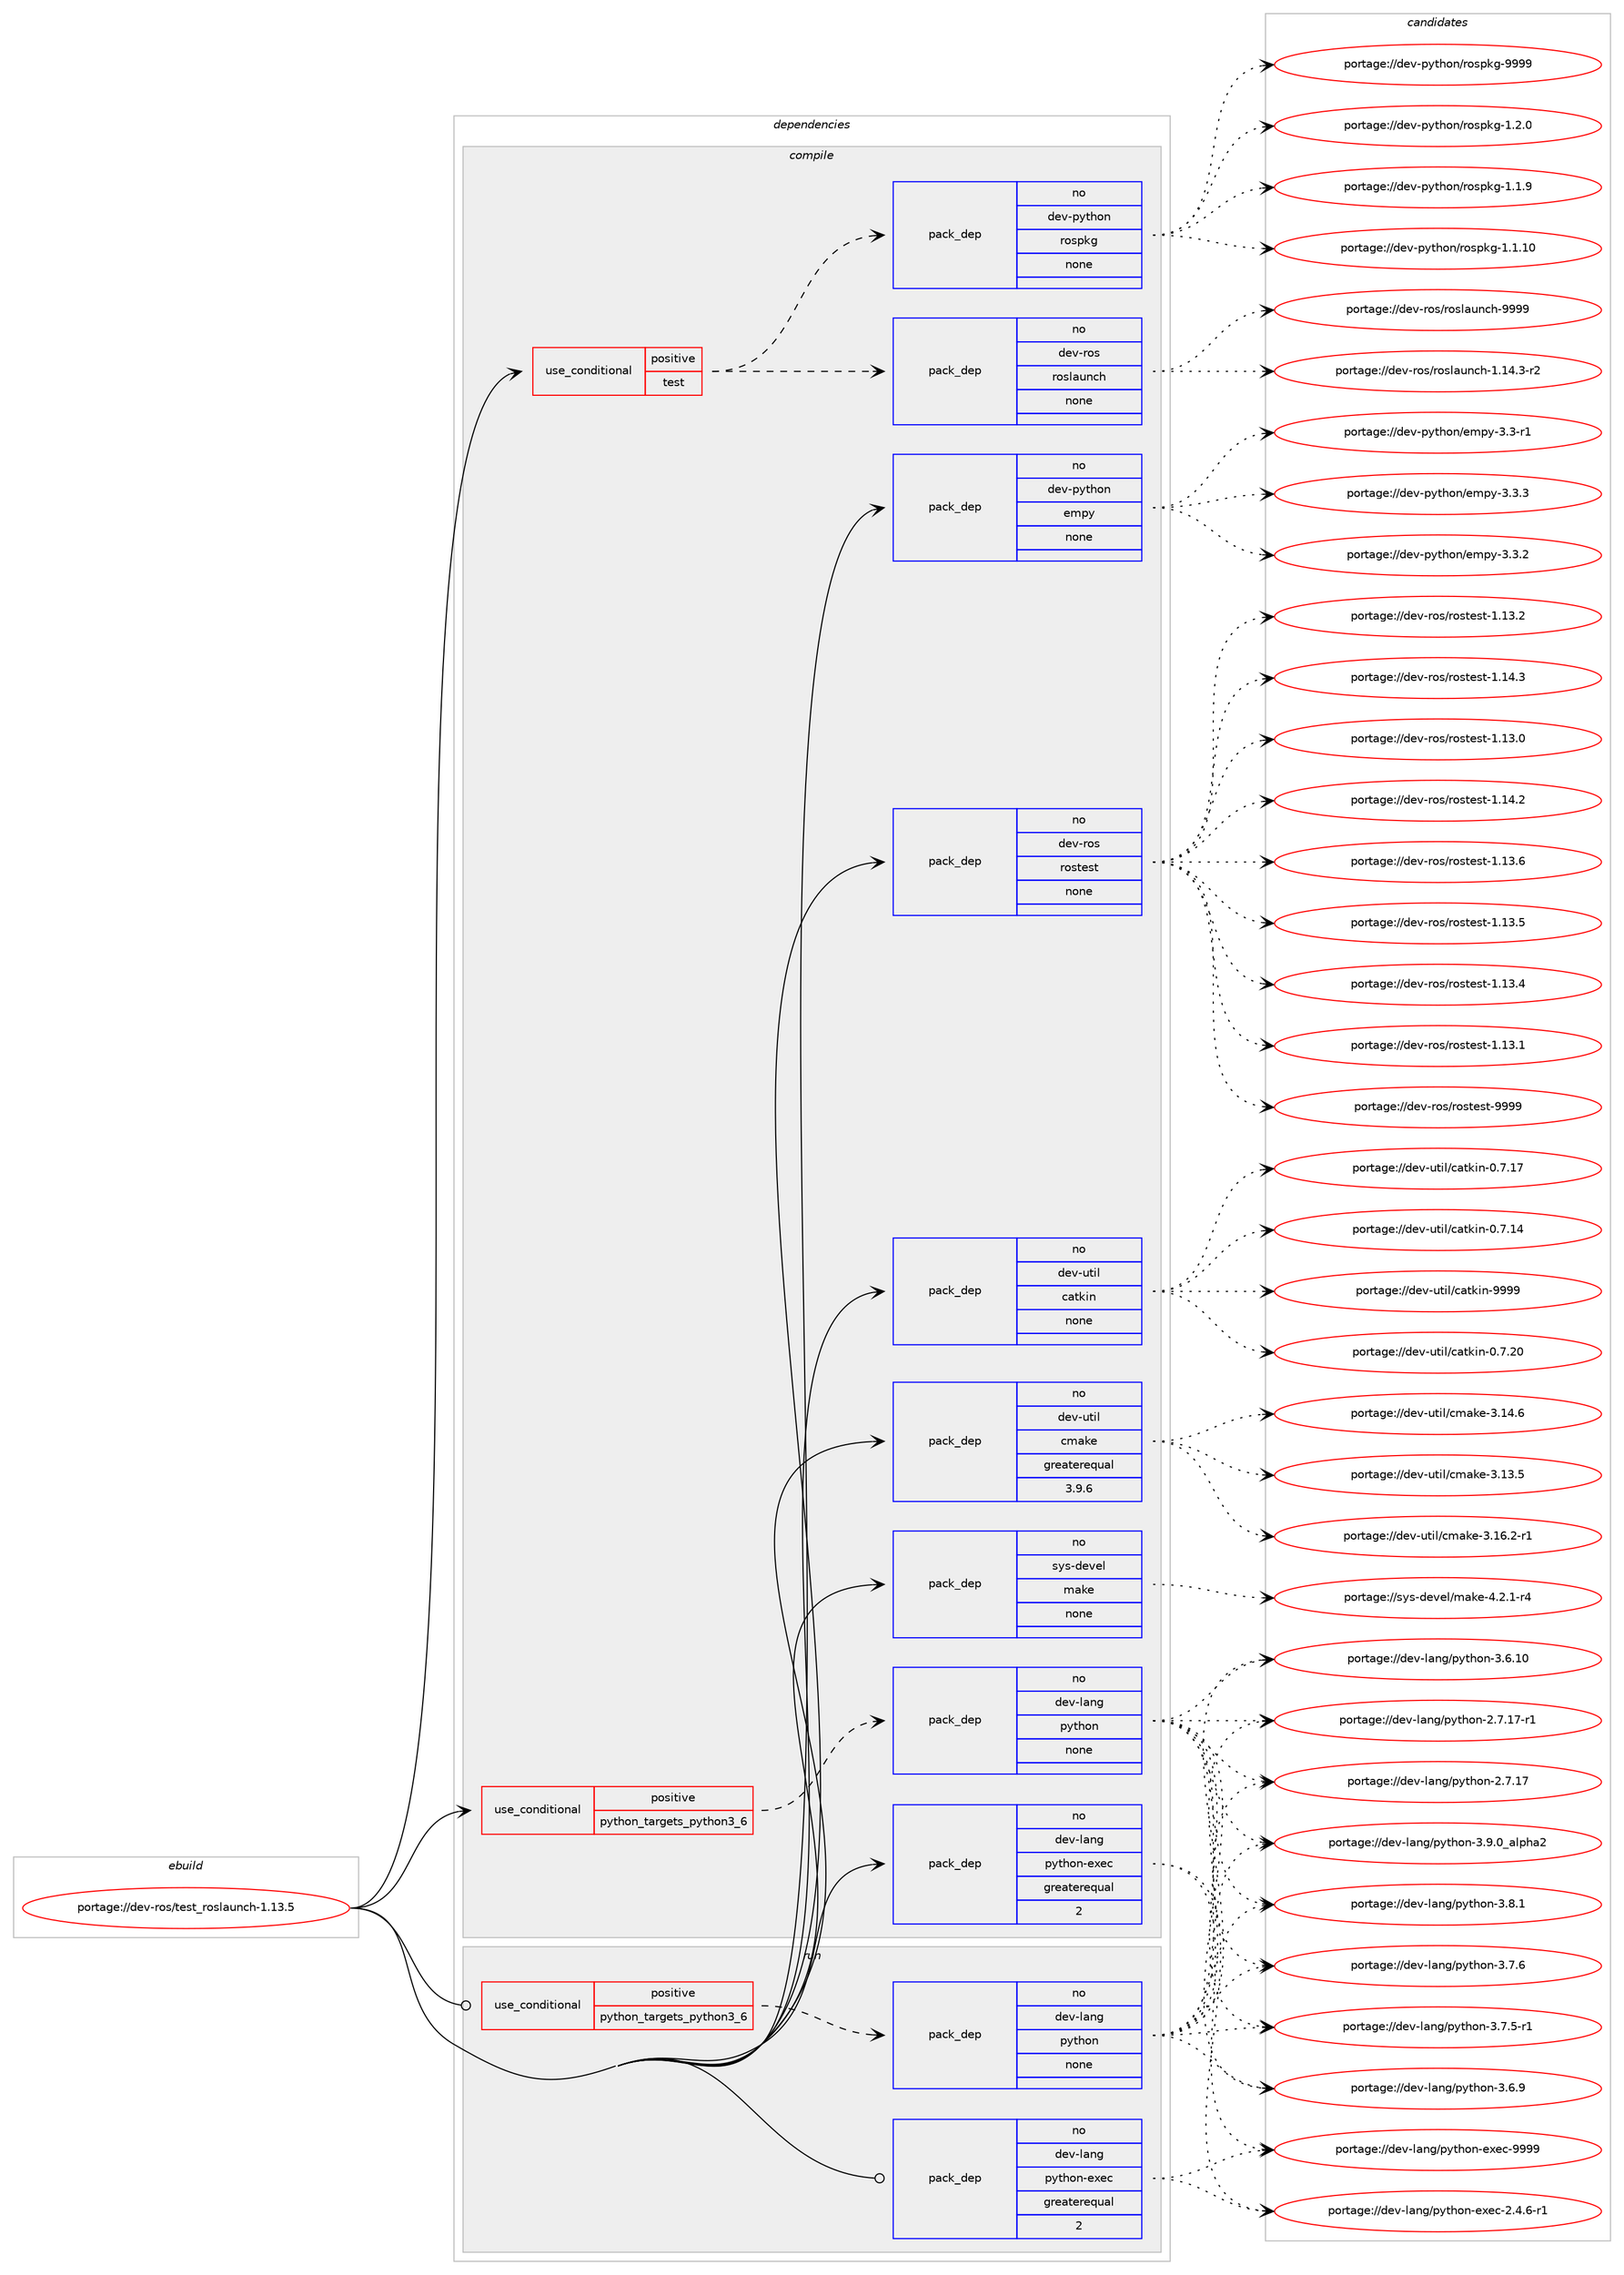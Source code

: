 digraph prolog {

# *************
# Graph options
# *************

newrank=true;
concentrate=true;
compound=true;
graph [rankdir=LR,fontname=Helvetica,fontsize=10,ranksep=1.5];#, ranksep=2.5, nodesep=0.2];
edge  [arrowhead=vee];
node  [fontname=Helvetica,fontsize=10];

# **********
# The ebuild
# **********

subgraph cluster_leftcol {
color=gray;
rank=same;
label=<<i>ebuild</i>>;
id [label="portage://dev-ros/test_roslaunch-1.13.5", color=red, width=4, href="../dev-ros/test_roslaunch-1.13.5.svg"];
}

# ****************
# The dependencies
# ****************

subgraph cluster_midcol {
color=gray;
label=<<i>dependencies</i>>;
subgraph cluster_compile {
fillcolor="#eeeeee";
style=filled;
label=<<i>compile</i>>;
subgraph cond96150 {
dependency377024 [label=<<TABLE BORDER="0" CELLBORDER="1" CELLSPACING="0" CELLPADDING="4"><TR><TD ROWSPAN="3" CELLPADDING="10">use_conditional</TD></TR><TR><TD>positive</TD></TR><TR><TD>python_targets_python3_6</TD></TR></TABLE>>, shape=none, color=red];
subgraph pack276021 {
dependency377025 [label=<<TABLE BORDER="0" CELLBORDER="1" CELLSPACING="0" CELLPADDING="4" WIDTH="220"><TR><TD ROWSPAN="6" CELLPADDING="30">pack_dep</TD></TR><TR><TD WIDTH="110">no</TD></TR><TR><TD>dev-lang</TD></TR><TR><TD>python</TD></TR><TR><TD>none</TD></TR><TR><TD></TD></TR></TABLE>>, shape=none, color=blue];
}
dependency377024:e -> dependency377025:w [weight=20,style="dashed",arrowhead="vee"];
}
id:e -> dependency377024:w [weight=20,style="solid",arrowhead="vee"];
subgraph cond96151 {
dependency377026 [label=<<TABLE BORDER="0" CELLBORDER="1" CELLSPACING="0" CELLPADDING="4"><TR><TD ROWSPAN="3" CELLPADDING="10">use_conditional</TD></TR><TR><TD>positive</TD></TR><TR><TD>test</TD></TR></TABLE>>, shape=none, color=red];
subgraph pack276022 {
dependency377027 [label=<<TABLE BORDER="0" CELLBORDER="1" CELLSPACING="0" CELLPADDING="4" WIDTH="220"><TR><TD ROWSPAN="6" CELLPADDING="30">pack_dep</TD></TR><TR><TD WIDTH="110">no</TD></TR><TR><TD>dev-ros</TD></TR><TR><TD>roslaunch</TD></TR><TR><TD>none</TD></TR><TR><TD></TD></TR></TABLE>>, shape=none, color=blue];
}
dependency377026:e -> dependency377027:w [weight=20,style="dashed",arrowhead="vee"];
subgraph pack276023 {
dependency377028 [label=<<TABLE BORDER="0" CELLBORDER="1" CELLSPACING="0" CELLPADDING="4" WIDTH="220"><TR><TD ROWSPAN="6" CELLPADDING="30">pack_dep</TD></TR><TR><TD WIDTH="110">no</TD></TR><TR><TD>dev-python</TD></TR><TR><TD>rospkg</TD></TR><TR><TD>none</TD></TR><TR><TD></TD></TR></TABLE>>, shape=none, color=blue];
}
dependency377026:e -> dependency377028:w [weight=20,style="dashed",arrowhead="vee"];
}
id:e -> dependency377026:w [weight=20,style="solid",arrowhead="vee"];
subgraph pack276024 {
dependency377029 [label=<<TABLE BORDER="0" CELLBORDER="1" CELLSPACING="0" CELLPADDING="4" WIDTH="220"><TR><TD ROWSPAN="6" CELLPADDING="30">pack_dep</TD></TR><TR><TD WIDTH="110">no</TD></TR><TR><TD>dev-lang</TD></TR><TR><TD>python-exec</TD></TR><TR><TD>greaterequal</TD></TR><TR><TD>2</TD></TR></TABLE>>, shape=none, color=blue];
}
id:e -> dependency377029:w [weight=20,style="solid",arrowhead="vee"];
subgraph pack276025 {
dependency377030 [label=<<TABLE BORDER="0" CELLBORDER="1" CELLSPACING="0" CELLPADDING="4" WIDTH="220"><TR><TD ROWSPAN="6" CELLPADDING="30">pack_dep</TD></TR><TR><TD WIDTH="110">no</TD></TR><TR><TD>dev-python</TD></TR><TR><TD>empy</TD></TR><TR><TD>none</TD></TR><TR><TD></TD></TR></TABLE>>, shape=none, color=blue];
}
id:e -> dependency377030:w [weight=20,style="solid",arrowhead="vee"];
subgraph pack276026 {
dependency377031 [label=<<TABLE BORDER="0" CELLBORDER="1" CELLSPACING="0" CELLPADDING="4" WIDTH="220"><TR><TD ROWSPAN="6" CELLPADDING="30">pack_dep</TD></TR><TR><TD WIDTH="110">no</TD></TR><TR><TD>dev-ros</TD></TR><TR><TD>rostest</TD></TR><TR><TD>none</TD></TR><TR><TD></TD></TR></TABLE>>, shape=none, color=blue];
}
id:e -> dependency377031:w [weight=20,style="solid",arrowhead="vee"];
subgraph pack276027 {
dependency377032 [label=<<TABLE BORDER="0" CELLBORDER="1" CELLSPACING="0" CELLPADDING="4" WIDTH="220"><TR><TD ROWSPAN="6" CELLPADDING="30">pack_dep</TD></TR><TR><TD WIDTH="110">no</TD></TR><TR><TD>dev-util</TD></TR><TR><TD>catkin</TD></TR><TR><TD>none</TD></TR><TR><TD></TD></TR></TABLE>>, shape=none, color=blue];
}
id:e -> dependency377032:w [weight=20,style="solid",arrowhead="vee"];
subgraph pack276028 {
dependency377033 [label=<<TABLE BORDER="0" CELLBORDER="1" CELLSPACING="0" CELLPADDING="4" WIDTH="220"><TR><TD ROWSPAN="6" CELLPADDING="30">pack_dep</TD></TR><TR><TD WIDTH="110">no</TD></TR><TR><TD>dev-util</TD></TR><TR><TD>cmake</TD></TR><TR><TD>greaterequal</TD></TR><TR><TD>3.9.6</TD></TR></TABLE>>, shape=none, color=blue];
}
id:e -> dependency377033:w [weight=20,style="solid",arrowhead="vee"];
subgraph pack276029 {
dependency377034 [label=<<TABLE BORDER="0" CELLBORDER="1" CELLSPACING="0" CELLPADDING="4" WIDTH="220"><TR><TD ROWSPAN="6" CELLPADDING="30">pack_dep</TD></TR><TR><TD WIDTH="110">no</TD></TR><TR><TD>sys-devel</TD></TR><TR><TD>make</TD></TR><TR><TD>none</TD></TR><TR><TD></TD></TR></TABLE>>, shape=none, color=blue];
}
id:e -> dependency377034:w [weight=20,style="solid",arrowhead="vee"];
}
subgraph cluster_compileandrun {
fillcolor="#eeeeee";
style=filled;
label=<<i>compile and run</i>>;
}
subgraph cluster_run {
fillcolor="#eeeeee";
style=filled;
label=<<i>run</i>>;
subgraph cond96152 {
dependency377035 [label=<<TABLE BORDER="0" CELLBORDER="1" CELLSPACING="0" CELLPADDING="4"><TR><TD ROWSPAN="3" CELLPADDING="10">use_conditional</TD></TR><TR><TD>positive</TD></TR><TR><TD>python_targets_python3_6</TD></TR></TABLE>>, shape=none, color=red];
subgraph pack276030 {
dependency377036 [label=<<TABLE BORDER="0" CELLBORDER="1" CELLSPACING="0" CELLPADDING="4" WIDTH="220"><TR><TD ROWSPAN="6" CELLPADDING="30">pack_dep</TD></TR><TR><TD WIDTH="110">no</TD></TR><TR><TD>dev-lang</TD></TR><TR><TD>python</TD></TR><TR><TD>none</TD></TR><TR><TD></TD></TR></TABLE>>, shape=none, color=blue];
}
dependency377035:e -> dependency377036:w [weight=20,style="dashed",arrowhead="vee"];
}
id:e -> dependency377035:w [weight=20,style="solid",arrowhead="odot"];
subgraph pack276031 {
dependency377037 [label=<<TABLE BORDER="0" CELLBORDER="1" CELLSPACING="0" CELLPADDING="4" WIDTH="220"><TR><TD ROWSPAN="6" CELLPADDING="30">pack_dep</TD></TR><TR><TD WIDTH="110">no</TD></TR><TR><TD>dev-lang</TD></TR><TR><TD>python-exec</TD></TR><TR><TD>greaterequal</TD></TR><TR><TD>2</TD></TR></TABLE>>, shape=none, color=blue];
}
id:e -> dependency377037:w [weight=20,style="solid",arrowhead="odot"];
}
}

# **************
# The candidates
# **************

subgraph cluster_choices {
rank=same;
color=gray;
label=<<i>candidates</i>>;

subgraph choice276021 {
color=black;
nodesep=1;
choice10010111845108971101034711212111610411111045514657464895971081121049750 [label="portage://dev-lang/python-3.9.0_alpha2", color=red, width=4,href="../dev-lang/python-3.9.0_alpha2.svg"];
choice100101118451089711010347112121116104111110455146564649 [label="portage://dev-lang/python-3.8.1", color=red, width=4,href="../dev-lang/python-3.8.1.svg"];
choice100101118451089711010347112121116104111110455146554654 [label="portage://dev-lang/python-3.7.6", color=red, width=4,href="../dev-lang/python-3.7.6.svg"];
choice1001011184510897110103471121211161041111104551465546534511449 [label="portage://dev-lang/python-3.7.5-r1", color=red, width=4,href="../dev-lang/python-3.7.5-r1.svg"];
choice100101118451089711010347112121116104111110455146544657 [label="portage://dev-lang/python-3.6.9", color=red, width=4,href="../dev-lang/python-3.6.9.svg"];
choice10010111845108971101034711212111610411111045514654464948 [label="portage://dev-lang/python-3.6.10", color=red, width=4,href="../dev-lang/python-3.6.10.svg"];
choice100101118451089711010347112121116104111110455046554649554511449 [label="portage://dev-lang/python-2.7.17-r1", color=red, width=4,href="../dev-lang/python-2.7.17-r1.svg"];
choice10010111845108971101034711212111610411111045504655464955 [label="portage://dev-lang/python-2.7.17", color=red, width=4,href="../dev-lang/python-2.7.17.svg"];
dependency377025:e -> choice10010111845108971101034711212111610411111045514657464895971081121049750:w [style=dotted,weight="100"];
dependency377025:e -> choice100101118451089711010347112121116104111110455146564649:w [style=dotted,weight="100"];
dependency377025:e -> choice100101118451089711010347112121116104111110455146554654:w [style=dotted,weight="100"];
dependency377025:e -> choice1001011184510897110103471121211161041111104551465546534511449:w [style=dotted,weight="100"];
dependency377025:e -> choice100101118451089711010347112121116104111110455146544657:w [style=dotted,weight="100"];
dependency377025:e -> choice10010111845108971101034711212111610411111045514654464948:w [style=dotted,weight="100"];
dependency377025:e -> choice100101118451089711010347112121116104111110455046554649554511449:w [style=dotted,weight="100"];
dependency377025:e -> choice10010111845108971101034711212111610411111045504655464955:w [style=dotted,weight="100"];
}
subgraph choice276022 {
color=black;
nodesep=1;
choice100101118451141111154711411111510897117110991044557575757 [label="portage://dev-ros/roslaunch-9999", color=red, width=4,href="../dev-ros/roslaunch-9999.svg"];
choice10010111845114111115471141111151089711711099104454946495246514511450 [label="portage://dev-ros/roslaunch-1.14.3-r2", color=red, width=4,href="../dev-ros/roslaunch-1.14.3-r2.svg"];
dependency377027:e -> choice100101118451141111154711411111510897117110991044557575757:w [style=dotted,weight="100"];
dependency377027:e -> choice10010111845114111115471141111151089711711099104454946495246514511450:w [style=dotted,weight="100"];
}
subgraph choice276023 {
color=black;
nodesep=1;
choice10010111845112121116104111110471141111151121071034557575757 [label="portage://dev-python/rospkg-9999", color=red, width=4,href="../dev-python/rospkg-9999.svg"];
choice1001011184511212111610411111047114111115112107103454946504648 [label="portage://dev-python/rospkg-1.2.0", color=red, width=4,href="../dev-python/rospkg-1.2.0.svg"];
choice1001011184511212111610411111047114111115112107103454946494657 [label="portage://dev-python/rospkg-1.1.9", color=red, width=4,href="../dev-python/rospkg-1.1.9.svg"];
choice100101118451121211161041111104711411111511210710345494649464948 [label="portage://dev-python/rospkg-1.1.10", color=red, width=4,href="../dev-python/rospkg-1.1.10.svg"];
dependency377028:e -> choice10010111845112121116104111110471141111151121071034557575757:w [style=dotted,weight="100"];
dependency377028:e -> choice1001011184511212111610411111047114111115112107103454946504648:w [style=dotted,weight="100"];
dependency377028:e -> choice1001011184511212111610411111047114111115112107103454946494657:w [style=dotted,weight="100"];
dependency377028:e -> choice100101118451121211161041111104711411111511210710345494649464948:w [style=dotted,weight="100"];
}
subgraph choice276024 {
color=black;
nodesep=1;
choice10010111845108971101034711212111610411111045101120101994557575757 [label="portage://dev-lang/python-exec-9999", color=red, width=4,href="../dev-lang/python-exec-9999.svg"];
choice10010111845108971101034711212111610411111045101120101994550465246544511449 [label="portage://dev-lang/python-exec-2.4.6-r1", color=red, width=4,href="../dev-lang/python-exec-2.4.6-r1.svg"];
dependency377029:e -> choice10010111845108971101034711212111610411111045101120101994557575757:w [style=dotted,weight="100"];
dependency377029:e -> choice10010111845108971101034711212111610411111045101120101994550465246544511449:w [style=dotted,weight="100"];
}
subgraph choice276025 {
color=black;
nodesep=1;
choice1001011184511212111610411111047101109112121455146514651 [label="portage://dev-python/empy-3.3.3", color=red, width=4,href="../dev-python/empy-3.3.3.svg"];
choice1001011184511212111610411111047101109112121455146514650 [label="portage://dev-python/empy-3.3.2", color=red, width=4,href="../dev-python/empy-3.3.2.svg"];
choice1001011184511212111610411111047101109112121455146514511449 [label="portage://dev-python/empy-3.3-r1", color=red, width=4,href="../dev-python/empy-3.3-r1.svg"];
dependency377030:e -> choice1001011184511212111610411111047101109112121455146514651:w [style=dotted,weight="100"];
dependency377030:e -> choice1001011184511212111610411111047101109112121455146514650:w [style=dotted,weight="100"];
dependency377030:e -> choice1001011184511212111610411111047101109112121455146514511449:w [style=dotted,weight="100"];
}
subgraph choice276026 {
color=black;
nodesep=1;
choice10010111845114111115471141111151161011151164557575757 [label="portage://dev-ros/rostest-9999", color=red, width=4,href="../dev-ros/rostest-9999.svg"];
choice100101118451141111154711411111511610111511645494649524651 [label="portage://dev-ros/rostest-1.14.3", color=red, width=4,href="../dev-ros/rostest-1.14.3.svg"];
choice100101118451141111154711411111511610111511645494649524650 [label="portage://dev-ros/rostest-1.14.2", color=red, width=4,href="../dev-ros/rostest-1.14.2.svg"];
choice100101118451141111154711411111511610111511645494649514654 [label="portage://dev-ros/rostest-1.13.6", color=red, width=4,href="../dev-ros/rostest-1.13.6.svg"];
choice100101118451141111154711411111511610111511645494649514653 [label="portage://dev-ros/rostest-1.13.5", color=red, width=4,href="../dev-ros/rostest-1.13.5.svg"];
choice100101118451141111154711411111511610111511645494649514652 [label="portage://dev-ros/rostest-1.13.4", color=red, width=4,href="../dev-ros/rostest-1.13.4.svg"];
choice100101118451141111154711411111511610111511645494649514650 [label="portage://dev-ros/rostest-1.13.2", color=red, width=4,href="../dev-ros/rostest-1.13.2.svg"];
choice100101118451141111154711411111511610111511645494649514649 [label="portage://dev-ros/rostest-1.13.1", color=red, width=4,href="../dev-ros/rostest-1.13.1.svg"];
choice100101118451141111154711411111511610111511645494649514648 [label="portage://dev-ros/rostest-1.13.0", color=red, width=4,href="../dev-ros/rostest-1.13.0.svg"];
dependency377031:e -> choice10010111845114111115471141111151161011151164557575757:w [style=dotted,weight="100"];
dependency377031:e -> choice100101118451141111154711411111511610111511645494649524651:w [style=dotted,weight="100"];
dependency377031:e -> choice100101118451141111154711411111511610111511645494649524650:w [style=dotted,weight="100"];
dependency377031:e -> choice100101118451141111154711411111511610111511645494649514654:w [style=dotted,weight="100"];
dependency377031:e -> choice100101118451141111154711411111511610111511645494649514653:w [style=dotted,weight="100"];
dependency377031:e -> choice100101118451141111154711411111511610111511645494649514652:w [style=dotted,weight="100"];
dependency377031:e -> choice100101118451141111154711411111511610111511645494649514650:w [style=dotted,weight="100"];
dependency377031:e -> choice100101118451141111154711411111511610111511645494649514649:w [style=dotted,weight="100"];
dependency377031:e -> choice100101118451141111154711411111511610111511645494649514648:w [style=dotted,weight="100"];
}
subgraph choice276027 {
color=black;
nodesep=1;
choice100101118451171161051084799971161071051104557575757 [label="portage://dev-util/catkin-9999", color=red, width=4,href="../dev-util/catkin-9999.svg"];
choice1001011184511711610510847999711610710511045484655465048 [label="portage://dev-util/catkin-0.7.20", color=red, width=4,href="../dev-util/catkin-0.7.20.svg"];
choice1001011184511711610510847999711610710511045484655464955 [label="portage://dev-util/catkin-0.7.17", color=red, width=4,href="../dev-util/catkin-0.7.17.svg"];
choice1001011184511711610510847999711610710511045484655464952 [label="portage://dev-util/catkin-0.7.14", color=red, width=4,href="../dev-util/catkin-0.7.14.svg"];
dependency377032:e -> choice100101118451171161051084799971161071051104557575757:w [style=dotted,weight="100"];
dependency377032:e -> choice1001011184511711610510847999711610710511045484655465048:w [style=dotted,weight="100"];
dependency377032:e -> choice1001011184511711610510847999711610710511045484655464955:w [style=dotted,weight="100"];
dependency377032:e -> choice1001011184511711610510847999711610710511045484655464952:w [style=dotted,weight="100"];
}
subgraph choice276028 {
color=black;
nodesep=1;
choice10010111845117116105108479910997107101455146495446504511449 [label="portage://dev-util/cmake-3.16.2-r1", color=red, width=4,href="../dev-util/cmake-3.16.2-r1.svg"];
choice1001011184511711610510847991099710710145514649524654 [label="portage://dev-util/cmake-3.14.6", color=red, width=4,href="../dev-util/cmake-3.14.6.svg"];
choice1001011184511711610510847991099710710145514649514653 [label="portage://dev-util/cmake-3.13.5", color=red, width=4,href="../dev-util/cmake-3.13.5.svg"];
dependency377033:e -> choice10010111845117116105108479910997107101455146495446504511449:w [style=dotted,weight="100"];
dependency377033:e -> choice1001011184511711610510847991099710710145514649524654:w [style=dotted,weight="100"];
dependency377033:e -> choice1001011184511711610510847991099710710145514649514653:w [style=dotted,weight="100"];
}
subgraph choice276029 {
color=black;
nodesep=1;
choice1151211154510010111810110847109971071014552465046494511452 [label="portage://sys-devel/make-4.2.1-r4", color=red, width=4,href="../sys-devel/make-4.2.1-r4.svg"];
dependency377034:e -> choice1151211154510010111810110847109971071014552465046494511452:w [style=dotted,weight="100"];
}
subgraph choice276030 {
color=black;
nodesep=1;
choice10010111845108971101034711212111610411111045514657464895971081121049750 [label="portage://dev-lang/python-3.9.0_alpha2", color=red, width=4,href="../dev-lang/python-3.9.0_alpha2.svg"];
choice100101118451089711010347112121116104111110455146564649 [label="portage://dev-lang/python-3.8.1", color=red, width=4,href="../dev-lang/python-3.8.1.svg"];
choice100101118451089711010347112121116104111110455146554654 [label="portage://dev-lang/python-3.7.6", color=red, width=4,href="../dev-lang/python-3.7.6.svg"];
choice1001011184510897110103471121211161041111104551465546534511449 [label="portage://dev-lang/python-3.7.5-r1", color=red, width=4,href="../dev-lang/python-3.7.5-r1.svg"];
choice100101118451089711010347112121116104111110455146544657 [label="portage://dev-lang/python-3.6.9", color=red, width=4,href="../dev-lang/python-3.6.9.svg"];
choice10010111845108971101034711212111610411111045514654464948 [label="portage://dev-lang/python-3.6.10", color=red, width=4,href="../dev-lang/python-3.6.10.svg"];
choice100101118451089711010347112121116104111110455046554649554511449 [label="portage://dev-lang/python-2.7.17-r1", color=red, width=4,href="../dev-lang/python-2.7.17-r1.svg"];
choice10010111845108971101034711212111610411111045504655464955 [label="portage://dev-lang/python-2.7.17", color=red, width=4,href="../dev-lang/python-2.7.17.svg"];
dependency377036:e -> choice10010111845108971101034711212111610411111045514657464895971081121049750:w [style=dotted,weight="100"];
dependency377036:e -> choice100101118451089711010347112121116104111110455146564649:w [style=dotted,weight="100"];
dependency377036:e -> choice100101118451089711010347112121116104111110455146554654:w [style=dotted,weight="100"];
dependency377036:e -> choice1001011184510897110103471121211161041111104551465546534511449:w [style=dotted,weight="100"];
dependency377036:e -> choice100101118451089711010347112121116104111110455146544657:w [style=dotted,weight="100"];
dependency377036:e -> choice10010111845108971101034711212111610411111045514654464948:w [style=dotted,weight="100"];
dependency377036:e -> choice100101118451089711010347112121116104111110455046554649554511449:w [style=dotted,weight="100"];
dependency377036:e -> choice10010111845108971101034711212111610411111045504655464955:w [style=dotted,weight="100"];
}
subgraph choice276031 {
color=black;
nodesep=1;
choice10010111845108971101034711212111610411111045101120101994557575757 [label="portage://dev-lang/python-exec-9999", color=red, width=4,href="../dev-lang/python-exec-9999.svg"];
choice10010111845108971101034711212111610411111045101120101994550465246544511449 [label="portage://dev-lang/python-exec-2.4.6-r1", color=red, width=4,href="../dev-lang/python-exec-2.4.6-r1.svg"];
dependency377037:e -> choice10010111845108971101034711212111610411111045101120101994557575757:w [style=dotted,weight="100"];
dependency377037:e -> choice10010111845108971101034711212111610411111045101120101994550465246544511449:w [style=dotted,weight="100"];
}
}

}

